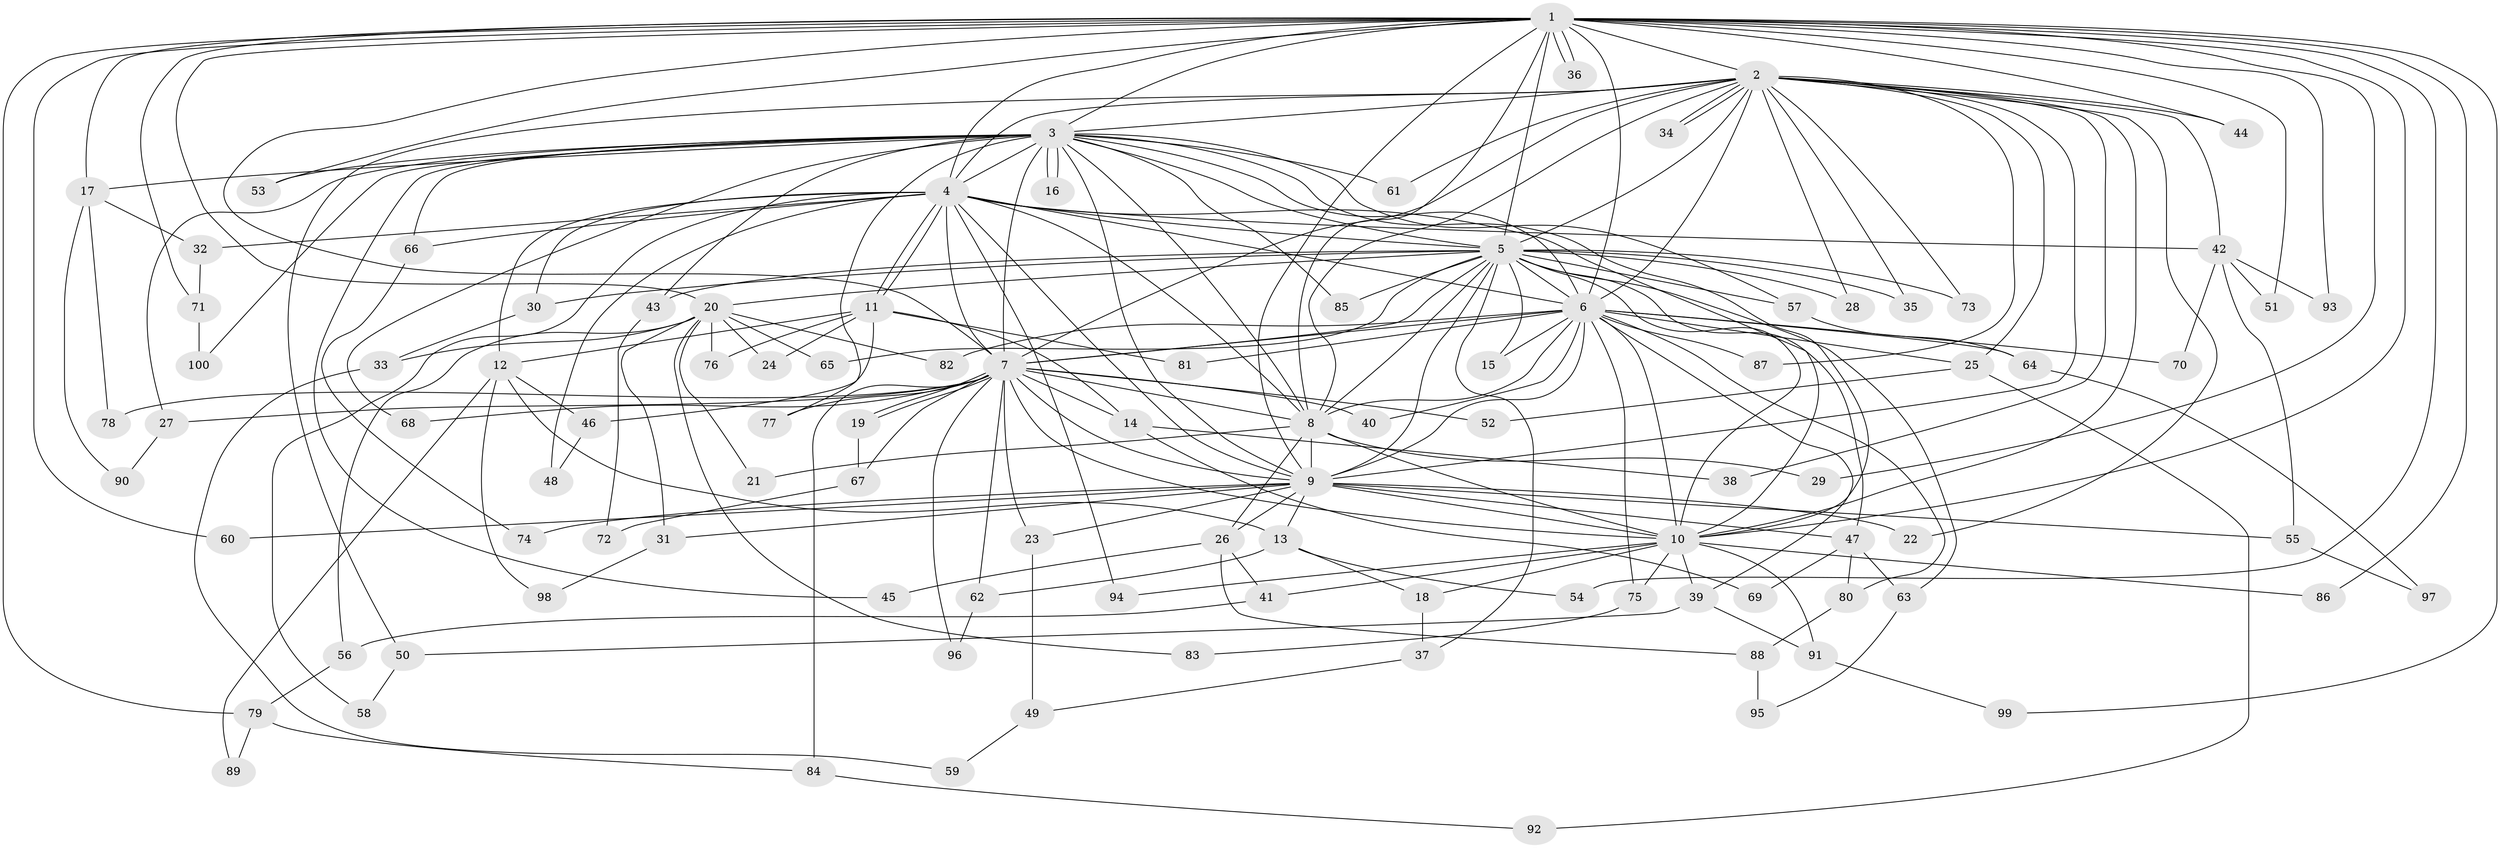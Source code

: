 // Generated by graph-tools (version 1.1) at 2025/44/03/09/25 04:44:11]
// undirected, 100 vertices, 225 edges
graph export_dot {
graph [start="1"]
  node [color=gray90,style=filled];
  1;
  2;
  3;
  4;
  5;
  6;
  7;
  8;
  9;
  10;
  11;
  12;
  13;
  14;
  15;
  16;
  17;
  18;
  19;
  20;
  21;
  22;
  23;
  24;
  25;
  26;
  27;
  28;
  29;
  30;
  31;
  32;
  33;
  34;
  35;
  36;
  37;
  38;
  39;
  40;
  41;
  42;
  43;
  44;
  45;
  46;
  47;
  48;
  49;
  50;
  51;
  52;
  53;
  54;
  55;
  56;
  57;
  58;
  59;
  60;
  61;
  62;
  63;
  64;
  65;
  66;
  67;
  68;
  69;
  70;
  71;
  72;
  73;
  74;
  75;
  76;
  77;
  78;
  79;
  80;
  81;
  82;
  83;
  84;
  85;
  86;
  87;
  88;
  89;
  90;
  91;
  92;
  93;
  94;
  95;
  96;
  97;
  98;
  99;
  100;
  1 -- 2;
  1 -- 3;
  1 -- 4;
  1 -- 5;
  1 -- 6;
  1 -- 7;
  1 -- 8;
  1 -- 9;
  1 -- 10;
  1 -- 17;
  1 -- 20;
  1 -- 29;
  1 -- 36;
  1 -- 36;
  1 -- 44;
  1 -- 51;
  1 -- 53;
  1 -- 54;
  1 -- 60;
  1 -- 71;
  1 -- 79;
  1 -- 86;
  1 -- 93;
  1 -- 99;
  2 -- 3;
  2 -- 4;
  2 -- 5;
  2 -- 6;
  2 -- 7;
  2 -- 8;
  2 -- 9;
  2 -- 10;
  2 -- 22;
  2 -- 25;
  2 -- 28;
  2 -- 34;
  2 -- 34;
  2 -- 35;
  2 -- 38;
  2 -- 42;
  2 -- 44;
  2 -- 50;
  2 -- 61;
  2 -- 73;
  2 -- 87;
  3 -- 4;
  3 -- 5;
  3 -- 6;
  3 -- 7;
  3 -- 8;
  3 -- 9;
  3 -- 10;
  3 -- 16;
  3 -- 16;
  3 -- 17;
  3 -- 27;
  3 -- 43;
  3 -- 45;
  3 -- 53;
  3 -- 57;
  3 -- 61;
  3 -- 66;
  3 -- 68;
  3 -- 77;
  3 -- 85;
  3 -- 100;
  4 -- 5;
  4 -- 6;
  4 -- 7;
  4 -- 8;
  4 -- 9;
  4 -- 10;
  4 -- 11;
  4 -- 11;
  4 -- 12;
  4 -- 30;
  4 -- 32;
  4 -- 42;
  4 -- 48;
  4 -- 58;
  4 -- 66;
  4 -- 94;
  5 -- 6;
  5 -- 7;
  5 -- 8;
  5 -- 9;
  5 -- 10;
  5 -- 15;
  5 -- 20;
  5 -- 28;
  5 -- 30;
  5 -- 35;
  5 -- 37;
  5 -- 43;
  5 -- 47;
  5 -- 57;
  5 -- 63;
  5 -- 65;
  5 -- 73;
  5 -- 85;
  6 -- 7;
  6 -- 8;
  6 -- 9;
  6 -- 10;
  6 -- 15;
  6 -- 25;
  6 -- 39;
  6 -- 40;
  6 -- 64;
  6 -- 70;
  6 -- 75;
  6 -- 80;
  6 -- 81;
  6 -- 82;
  6 -- 87;
  7 -- 8;
  7 -- 9;
  7 -- 10;
  7 -- 14;
  7 -- 19;
  7 -- 19;
  7 -- 23;
  7 -- 27;
  7 -- 40;
  7 -- 52;
  7 -- 62;
  7 -- 67;
  7 -- 68;
  7 -- 77;
  7 -- 78;
  7 -- 84;
  7 -- 96;
  8 -- 9;
  8 -- 10;
  8 -- 21;
  8 -- 26;
  8 -- 29;
  9 -- 10;
  9 -- 13;
  9 -- 22;
  9 -- 23;
  9 -- 26;
  9 -- 31;
  9 -- 47;
  9 -- 55;
  9 -- 60;
  9 -- 74;
  10 -- 18;
  10 -- 39;
  10 -- 41;
  10 -- 75;
  10 -- 86;
  10 -- 91;
  10 -- 94;
  11 -- 12;
  11 -- 14;
  11 -- 24;
  11 -- 46;
  11 -- 76;
  11 -- 81;
  12 -- 13;
  12 -- 46;
  12 -- 89;
  12 -- 98;
  13 -- 18;
  13 -- 54;
  13 -- 62;
  14 -- 38;
  14 -- 69;
  17 -- 32;
  17 -- 78;
  17 -- 90;
  18 -- 37;
  19 -- 67;
  20 -- 21;
  20 -- 24;
  20 -- 31;
  20 -- 33;
  20 -- 56;
  20 -- 65;
  20 -- 76;
  20 -- 82;
  20 -- 83;
  23 -- 49;
  25 -- 52;
  25 -- 92;
  26 -- 41;
  26 -- 45;
  26 -- 88;
  27 -- 90;
  30 -- 33;
  31 -- 98;
  32 -- 71;
  33 -- 59;
  37 -- 49;
  39 -- 50;
  39 -- 91;
  41 -- 56;
  42 -- 51;
  42 -- 55;
  42 -- 70;
  42 -- 93;
  43 -- 72;
  46 -- 48;
  47 -- 63;
  47 -- 69;
  47 -- 80;
  49 -- 59;
  50 -- 58;
  55 -- 97;
  56 -- 79;
  57 -- 64;
  62 -- 96;
  63 -- 95;
  64 -- 97;
  66 -- 74;
  67 -- 72;
  71 -- 100;
  75 -- 83;
  79 -- 84;
  79 -- 89;
  80 -- 88;
  84 -- 92;
  88 -- 95;
  91 -- 99;
}
